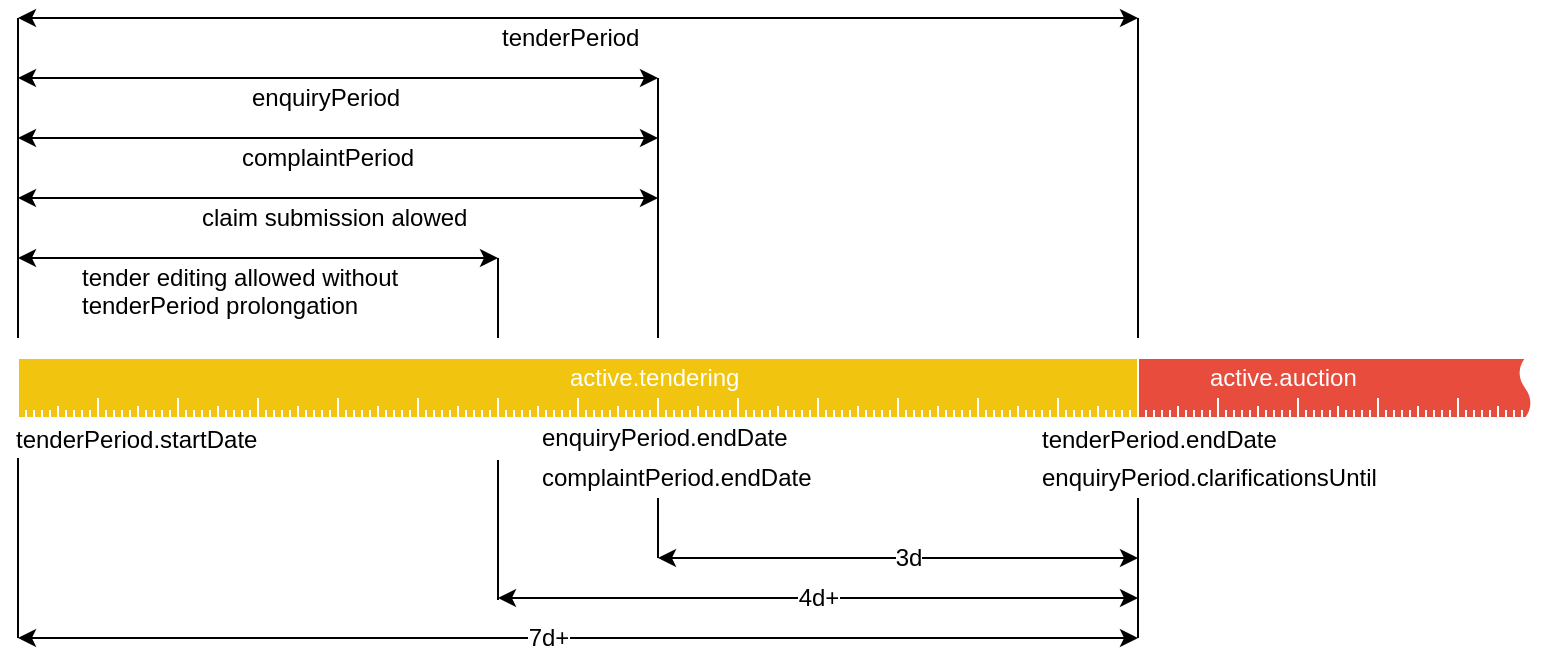 <mxfile version="15.7.0" type="google"><diagram id="Kv-T0V8juAkbx8115Y3V" name="Page-1"><mxGraphModel dx="1426" dy="889" grid="1" gridSize="10" guides="1" tooltips="1" connect="1" arrows="1" fold="1" page="1" pageScale="1" pageWidth="827" pageHeight="1169" math="0" shadow="0"><root><mxCell id="0"/><mxCell id="1" parent="0"/><mxCell id="9RWWSpYdpp6kAJTKPf31-1" value="active.tendering" style="strokeWidth=1;shadow=0;dashed=0;align=left;shape=mxgraph.mockup.misc.ruler2;dx=40;rulerOrient=down;unitSize=10;fillColor=#f1c40f;spacingLeft=36;align=left;verticalAlign=middle;spacingBottom=10;spacingTop=0;spacingRight=0;spacing=240;strokeColor=#FFFFFF;gradientColor=none;labelPosition=center;verticalLabelPosition=middle;textDirection=ltr;html=1;fontColor=#FFFFFF;fontStyle=0" parent="1" vertex="1"><mxGeometry x="40" y="370" width="560" height="30" as="geometry"/></mxCell><mxCell id="9RWWSpYdpp6kAJTKPf31-11" value="active.auction" style="strokeWidth=1;shadow=0;dashed=0;align=left;html=1;shape=mxgraph.mockup.misc.ruler2;dx=40;rulerOrient=down;unitSize=10;fillColor=#e74c3c;spacingLeft=36;align=left;verticalAlign=middle;spacingBottom=10;spacingTop=0;spacingRight=0;spacing=0;strokeColor=#FFFFFF;gradientColor=none;fontColor=#FFFFFF;" parent="1" vertex="1"><mxGeometry x="600" y="370" width="200" height="30" as="geometry"/></mxCell><mxCell id="9RWWSpYdpp6kAJTKPf31-13" value="" style="endArrow=none;html=1;" parent="1" edge="1"><mxGeometry width="50" height="50" relative="1" as="geometry"><mxPoint x="600" y="510" as="sourcePoint"/><mxPoint x="600" y="440" as="targetPoint"/><Array as="points"><mxPoint x="600" y="471"/></Array></mxGeometry></mxCell><mxCell id="9RWWSpYdpp6kAJTKPf31-22" value="&lt;font style=&quot;font-size: 12px&quot;&gt;tenderPeriod.startDate&lt;/font&gt;" style="text;html=1;resizable=0;points=[];autosize=1;align=left;verticalAlign=top;spacingTop=-4;" parent="1" vertex="1"><mxGeometry x="37" y="401" width="140" height="20" as="geometry"/></mxCell><mxCell id="9RWWSpYdpp6kAJTKPf31-23" value="&lt;font style=&quot;font-size: 12px&quot;&gt;complaintPeriod.endDate&lt;/font&gt;" style="text;html=1;resizable=0;points=[];autosize=1;align=left;verticalAlign=top;spacingTop=-4;" parent="1" vertex="1"><mxGeometry x="300" y="420" width="150" height="20" as="geometry"/></mxCell><mxCell id="9RWWSpYdpp6kAJTKPf31-24" value="&lt;font style=&quot;font-size: 12px&quot;&gt;enquiryPeriod.endDate&lt;/font&gt;" style="text;html=1;resizable=0;points=[];autosize=1;align=left;verticalAlign=top;spacingTop=-4;" parent="1" vertex="1"><mxGeometry x="300" y="400" width="140" height="20" as="geometry"/></mxCell><mxCell id="9RWWSpYdpp6kAJTKPf31-25" value="&lt;font style=&quot;font-size: 12px&quot;&gt;tenderPeriod.endDate&lt;/font&gt;" style="text;html=1;resizable=0;points=[];autosize=1;align=left;verticalAlign=top;spacingTop=-4;" parent="1" vertex="1"><mxGeometry x="550" y="401" width="130" height="20" as="geometry"/></mxCell><mxCell id="9RWWSpYdpp6kAJTKPf31-26" value="" style="endArrow=none;html=1;" parent="1" edge="1"><mxGeometry width="50" height="50" relative="1" as="geometry"><mxPoint x="40" y="510" as="sourcePoint"/><mxPoint x="40" y="420" as="targetPoint"/><Array as="points"><mxPoint x="40" y="470"/></Array></mxGeometry></mxCell><mxCell id="9RWWSpYdpp6kAJTKPf31-27" value="" style="endArrow=none;html=1;" parent="1" edge="1"><mxGeometry width="50" height="50" relative="1" as="geometry"><mxPoint x="360" y="470" as="sourcePoint"/><mxPoint x="360" y="440" as="targetPoint"/><Array as="points"/></mxGeometry></mxCell><mxCell id="9RWWSpYdpp6kAJTKPf31-28" value="" style="endArrow=none;html=1;" parent="1" edge="1"><mxGeometry width="50" height="50" relative="1" as="geometry"><mxPoint x="280" y="491" as="sourcePoint"/><mxPoint x="280" y="421" as="targetPoint"/><Array as="points"/></mxGeometry></mxCell><mxCell id="9RWWSpYdpp6kAJTKPf31-32" value="" style="endArrow=classic;startArrow=classic;html=1;" parent="1" edge="1"><mxGeometry width="50" height="50" relative="1" as="geometry"><mxPoint x="280" y="490" as="sourcePoint"/><mxPoint x="600" y="490" as="targetPoint"/></mxGeometry></mxCell><mxCell id="9RWWSpYdpp6kAJTKPf31-33" value="4d+" style="text;html=1;resizable=0;points=[];align=center;verticalAlign=middle;labelBackgroundColor=#ffffff;" parent="9RWWSpYdpp6kAJTKPf31-32" vertex="1" connectable="0"><mxGeometry x="0.222" y="-1" relative="1" as="geometry"><mxPoint x="-36" y="-1" as="offset"/></mxGeometry></mxCell><mxCell id="9RWWSpYdpp6kAJTKPf31-34" value="" style="endArrow=classic;startArrow=classic;html=1;" parent="1" edge="1"><mxGeometry width="50" height="50" relative="1" as="geometry"><mxPoint x="360" y="470" as="sourcePoint"/><mxPoint x="600" y="470" as="targetPoint"/></mxGeometry></mxCell><mxCell id="9RWWSpYdpp6kAJTKPf31-35" value="3d" style="text;html=1;resizable=0;points=[];align=center;verticalAlign=middle;labelBackgroundColor=#ffffff;" parent="9RWWSpYdpp6kAJTKPf31-34" vertex="1" connectable="0"><mxGeometry x="0.222" y="-1" relative="1" as="geometry"><mxPoint x="-22" y="-1" as="offset"/></mxGeometry></mxCell><mxCell id="9RWWSpYdpp6kAJTKPf31-36" value="" style="endArrow=classic;startArrow=classic;html=1;" parent="1" edge="1"><mxGeometry width="50" height="50" relative="1" as="geometry"><mxPoint x="40" y="510" as="sourcePoint"/><mxPoint x="600" y="510" as="targetPoint"/></mxGeometry></mxCell><mxCell id="9RWWSpYdpp6kAJTKPf31-37" value="7d+" style="text;html=1;resizable=0;points=[];align=center;verticalAlign=middle;labelBackgroundColor=#ffffff;" parent="9RWWSpYdpp6kAJTKPf31-36" vertex="1" connectable="0"><mxGeometry x="0.222" y="-1" relative="1" as="geometry"><mxPoint x="-77.5" y="-1" as="offset"/></mxGeometry></mxCell><mxCell id="9RWWSpYdpp6kAJTKPf31-38" value="" style="endArrow=none;html=1;" parent="1" edge="1"><mxGeometry width="50" height="50" relative="1" as="geometry"><mxPoint x="40" y="360" as="sourcePoint"/><mxPoint x="40" y="200" as="targetPoint"/><Array as="points"><mxPoint x="40" y="320"/></Array></mxGeometry></mxCell><mxCell id="9RWWSpYdpp6kAJTKPf31-39" value="" style="endArrow=none;html=1;" parent="1" edge="1"><mxGeometry width="50" height="50" relative="1" as="geometry"><mxPoint x="600" y="360" as="sourcePoint"/><mxPoint x="600" y="200" as="targetPoint"/><Array as="points"><mxPoint x="600" y="310"/></Array></mxGeometry></mxCell><mxCell id="9RWWSpYdpp6kAJTKPf31-40" value="" style="endArrow=none;html=1;" parent="1" edge="1"><mxGeometry width="50" height="50" relative="1" as="geometry"><mxPoint x="360" y="360" as="sourcePoint"/><mxPoint x="360" y="230" as="targetPoint"/><Array as="points"><mxPoint x="360" y="330"/></Array></mxGeometry></mxCell><mxCell id="9RWWSpYdpp6kAJTKPf31-41" value="" style="endArrow=classic;startArrow=classic;html=1;" parent="1" edge="1"><mxGeometry width="50" height="50" relative="1" as="geometry"><mxPoint x="40" y="200" as="sourcePoint"/><mxPoint x="600" y="200" as="targetPoint"/></mxGeometry></mxCell><mxCell id="9RWWSpYdpp6kAJTKPf31-44" value="" style="endArrow=classic;startArrow=classic;html=1;" parent="1" edge="1"><mxGeometry width="50" height="50" relative="1" as="geometry"><mxPoint x="40" y="260" as="sourcePoint"/><mxPoint x="360" y="260" as="targetPoint"/></mxGeometry></mxCell><mxCell id="9RWWSpYdpp6kAJTKPf31-46" value="enquiryPeriod" style="text;html=1;resizable=0;points=[];autosize=1;align=left;verticalAlign=top;spacingTop=-4;" parent="1" vertex="1"><mxGeometry x="155" y="230" width="90" height="20" as="geometry"/></mxCell><mxCell id="9RWWSpYdpp6kAJTKPf31-47" value="claim submission alowed" style="text;html=1;resizable=0;points=[];autosize=1;align=left;verticalAlign=top;spacingTop=-4;" parent="1" vertex="1"><mxGeometry x="130" y="290" width="150" height="20" as="geometry"/></mxCell><mxCell id="9RWWSpYdpp6kAJTKPf31-48" value="" style="endArrow=none;html=1;" parent="1" edge="1"><mxGeometry width="50" height="50" relative="1" as="geometry"><mxPoint x="280" y="360" as="sourcePoint"/><mxPoint x="280" y="320" as="targetPoint"/><Array as="points"><mxPoint x="280" y="360"/></Array></mxGeometry></mxCell><mxCell id="9RWWSpYdpp6kAJTKPf31-49" value="" style="endArrow=classic;startArrow=classic;html=1;" parent="1" edge="1"><mxGeometry width="50" height="50" relative="1" as="geometry"><mxPoint x="40" y="320" as="sourcePoint"/><mxPoint x="280" y="320" as="targetPoint"/></mxGeometry></mxCell><mxCell id="9RWWSpYdpp6kAJTKPf31-51" value="tender editing allowed without &lt;br&gt;tenderPeriod prolongation" style="text;html=1;resizable=0;points=[];autosize=1;align=left;verticalAlign=top;spacingTop=-4;" parent="1" vertex="1"><mxGeometry x="70" y="320" width="170" height="30" as="geometry"/></mxCell><mxCell id="9RWWSpYdpp6kAJTKPf31-53" value="" style="endArrow=classic;startArrow=classic;html=1;" parent="1" edge="1"><mxGeometry width="50" height="50" relative="1" as="geometry"><mxPoint x="40" y="230" as="sourcePoint"/><mxPoint x="360" y="230" as="targetPoint"/></mxGeometry></mxCell><mxCell id="9RWWSpYdpp6kAJTKPf31-54" value="complaintPeriod" style="text;html=1;resizable=0;points=[];autosize=1;align=left;verticalAlign=top;spacingTop=-4;" parent="1" vertex="1"><mxGeometry x="150" y="260" width="100" height="20" as="geometry"/></mxCell><mxCell id="9RWWSpYdpp6kAJTKPf31-55" value="tenderPeriod" style="text;html=1;resizable=0;points=[];autosize=1;align=left;verticalAlign=top;spacingTop=-4;fontSize=12;" parent="1" vertex="1"><mxGeometry x="280" y="200" width="80" height="20" as="geometry"/></mxCell><mxCell id="9RWWSpYdpp6kAJTKPf31-56" value="" style="endArrow=classic;startArrow=classic;html=1;" parent="1" edge="1"><mxGeometry width="50" height="50" relative="1" as="geometry"><mxPoint x="40" y="290" as="sourcePoint"/><mxPoint x="360" y="290" as="targetPoint"/></mxGeometry></mxCell><mxCell id="CBx8Y5lep9DZOw8FuNGA-3" value="" style="shape=tape;whiteSpace=wrap;html=1;fontSize=12;align=center;rotation=90;strokeColor=none;" parent="1" vertex="1"><mxGeometry x="783" y="377.5" width="30" height="15" as="geometry"/></mxCell><mxCell id="Hu6e_uDuUSABzpBehQdD-1" value="enquiryPeriod.clarificationsUntil" style="text;html=1;resizable=0;points=[];autosize=1;align=left;verticalAlign=top;spacingTop=-4;" vertex="1" parent="1"><mxGeometry x="550" y="420" width="180" height="20" as="geometry"/></mxCell></root></mxGraphModel></diagram></mxfile>